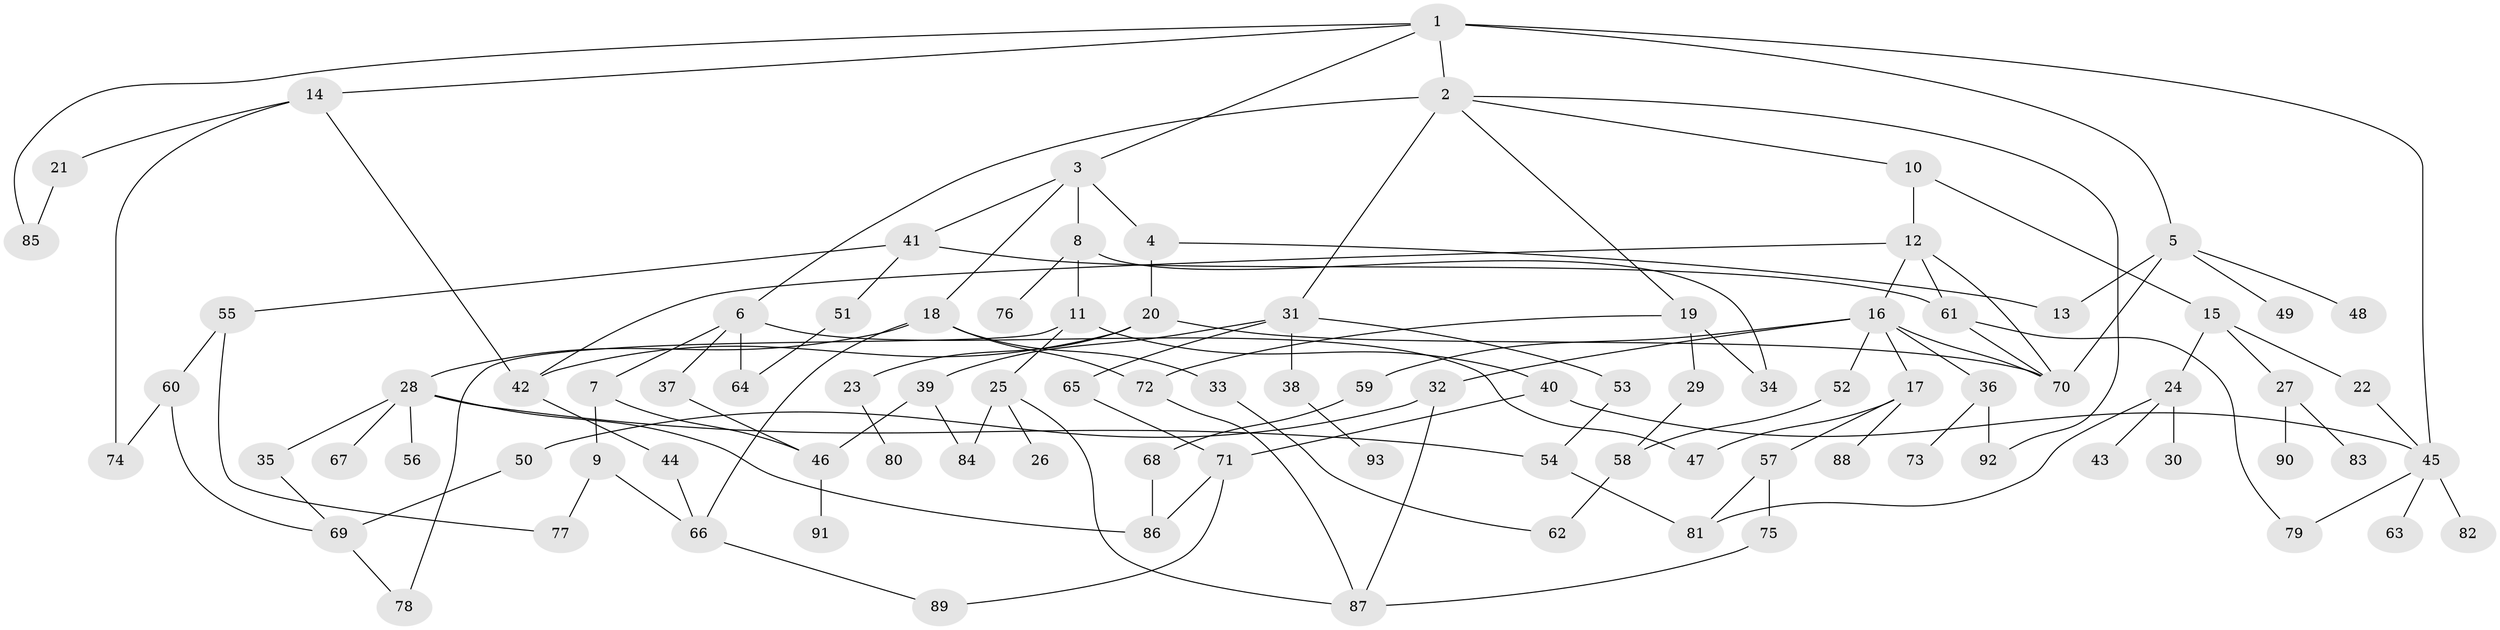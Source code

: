// coarse degree distribution, {10: 0.01639344262295082, 6: 0.08196721311475409, 5: 0.09836065573770492, 3: 0.16393442622950818, 4: 0.18032786885245902, 2: 0.26229508196721313, 1: 0.18032786885245902, 7: 0.01639344262295082}
// Generated by graph-tools (version 1.1) at 2025/23/03/03/25 07:23:34]
// undirected, 93 vertices, 131 edges
graph export_dot {
graph [start="1"]
  node [color=gray90,style=filled];
  1;
  2;
  3;
  4;
  5;
  6;
  7;
  8;
  9;
  10;
  11;
  12;
  13;
  14;
  15;
  16;
  17;
  18;
  19;
  20;
  21;
  22;
  23;
  24;
  25;
  26;
  27;
  28;
  29;
  30;
  31;
  32;
  33;
  34;
  35;
  36;
  37;
  38;
  39;
  40;
  41;
  42;
  43;
  44;
  45;
  46;
  47;
  48;
  49;
  50;
  51;
  52;
  53;
  54;
  55;
  56;
  57;
  58;
  59;
  60;
  61;
  62;
  63;
  64;
  65;
  66;
  67;
  68;
  69;
  70;
  71;
  72;
  73;
  74;
  75;
  76;
  77;
  78;
  79;
  80;
  81;
  82;
  83;
  84;
  85;
  86;
  87;
  88;
  89;
  90;
  91;
  92;
  93;
  1 -- 2;
  1 -- 3;
  1 -- 5;
  1 -- 14;
  1 -- 85;
  1 -- 45;
  2 -- 6;
  2 -- 10;
  2 -- 19;
  2 -- 31;
  2 -- 92;
  3 -- 4;
  3 -- 8;
  3 -- 18;
  3 -- 41;
  4 -- 13;
  4 -- 20;
  5 -- 48;
  5 -- 49;
  5 -- 70;
  5 -- 13;
  6 -- 7;
  6 -- 37;
  6 -- 47;
  6 -- 64;
  7 -- 9;
  7 -- 46;
  8 -- 11;
  8 -- 76;
  8 -- 34;
  9 -- 77;
  9 -- 66;
  10 -- 12;
  10 -- 15;
  11 -- 25;
  11 -- 40;
  11 -- 78;
  12 -- 16;
  12 -- 61;
  12 -- 70;
  12 -- 42;
  14 -- 21;
  14 -- 74;
  14 -- 42;
  15 -- 22;
  15 -- 24;
  15 -- 27;
  16 -- 17;
  16 -- 32;
  16 -- 36;
  16 -- 52;
  16 -- 59;
  16 -- 70;
  17 -- 57;
  17 -- 88;
  17 -- 47;
  18 -- 28;
  18 -- 33;
  18 -- 66;
  18 -- 72;
  19 -- 29;
  19 -- 34;
  19 -- 72;
  20 -- 23;
  20 -- 42;
  20 -- 70;
  21 -- 85;
  22 -- 45;
  23 -- 80;
  24 -- 30;
  24 -- 43;
  24 -- 81;
  25 -- 26;
  25 -- 84;
  25 -- 87;
  27 -- 83;
  27 -- 90;
  28 -- 35;
  28 -- 54;
  28 -- 56;
  28 -- 67;
  28 -- 86;
  29 -- 58;
  31 -- 38;
  31 -- 39;
  31 -- 53;
  31 -- 65;
  32 -- 50;
  32 -- 87;
  33 -- 62;
  35 -- 69;
  36 -- 73;
  36 -- 92;
  37 -- 46;
  38 -- 93;
  39 -- 46;
  39 -- 84;
  40 -- 45;
  40 -- 71;
  41 -- 51;
  41 -- 55;
  41 -- 61;
  42 -- 44;
  44 -- 66;
  45 -- 63;
  45 -- 79;
  45 -- 82;
  46 -- 91;
  50 -- 69;
  51 -- 64;
  52 -- 58;
  53 -- 54;
  54 -- 81;
  55 -- 60;
  55 -- 77;
  57 -- 75;
  57 -- 81;
  58 -- 62;
  59 -- 68;
  60 -- 69;
  60 -- 74;
  61 -- 79;
  61 -- 70;
  65 -- 71;
  66 -- 89;
  68 -- 86;
  69 -- 78;
  71 -- 89;
  71 -- 86;
  72 -- 87;
  75 -- 87;
}
